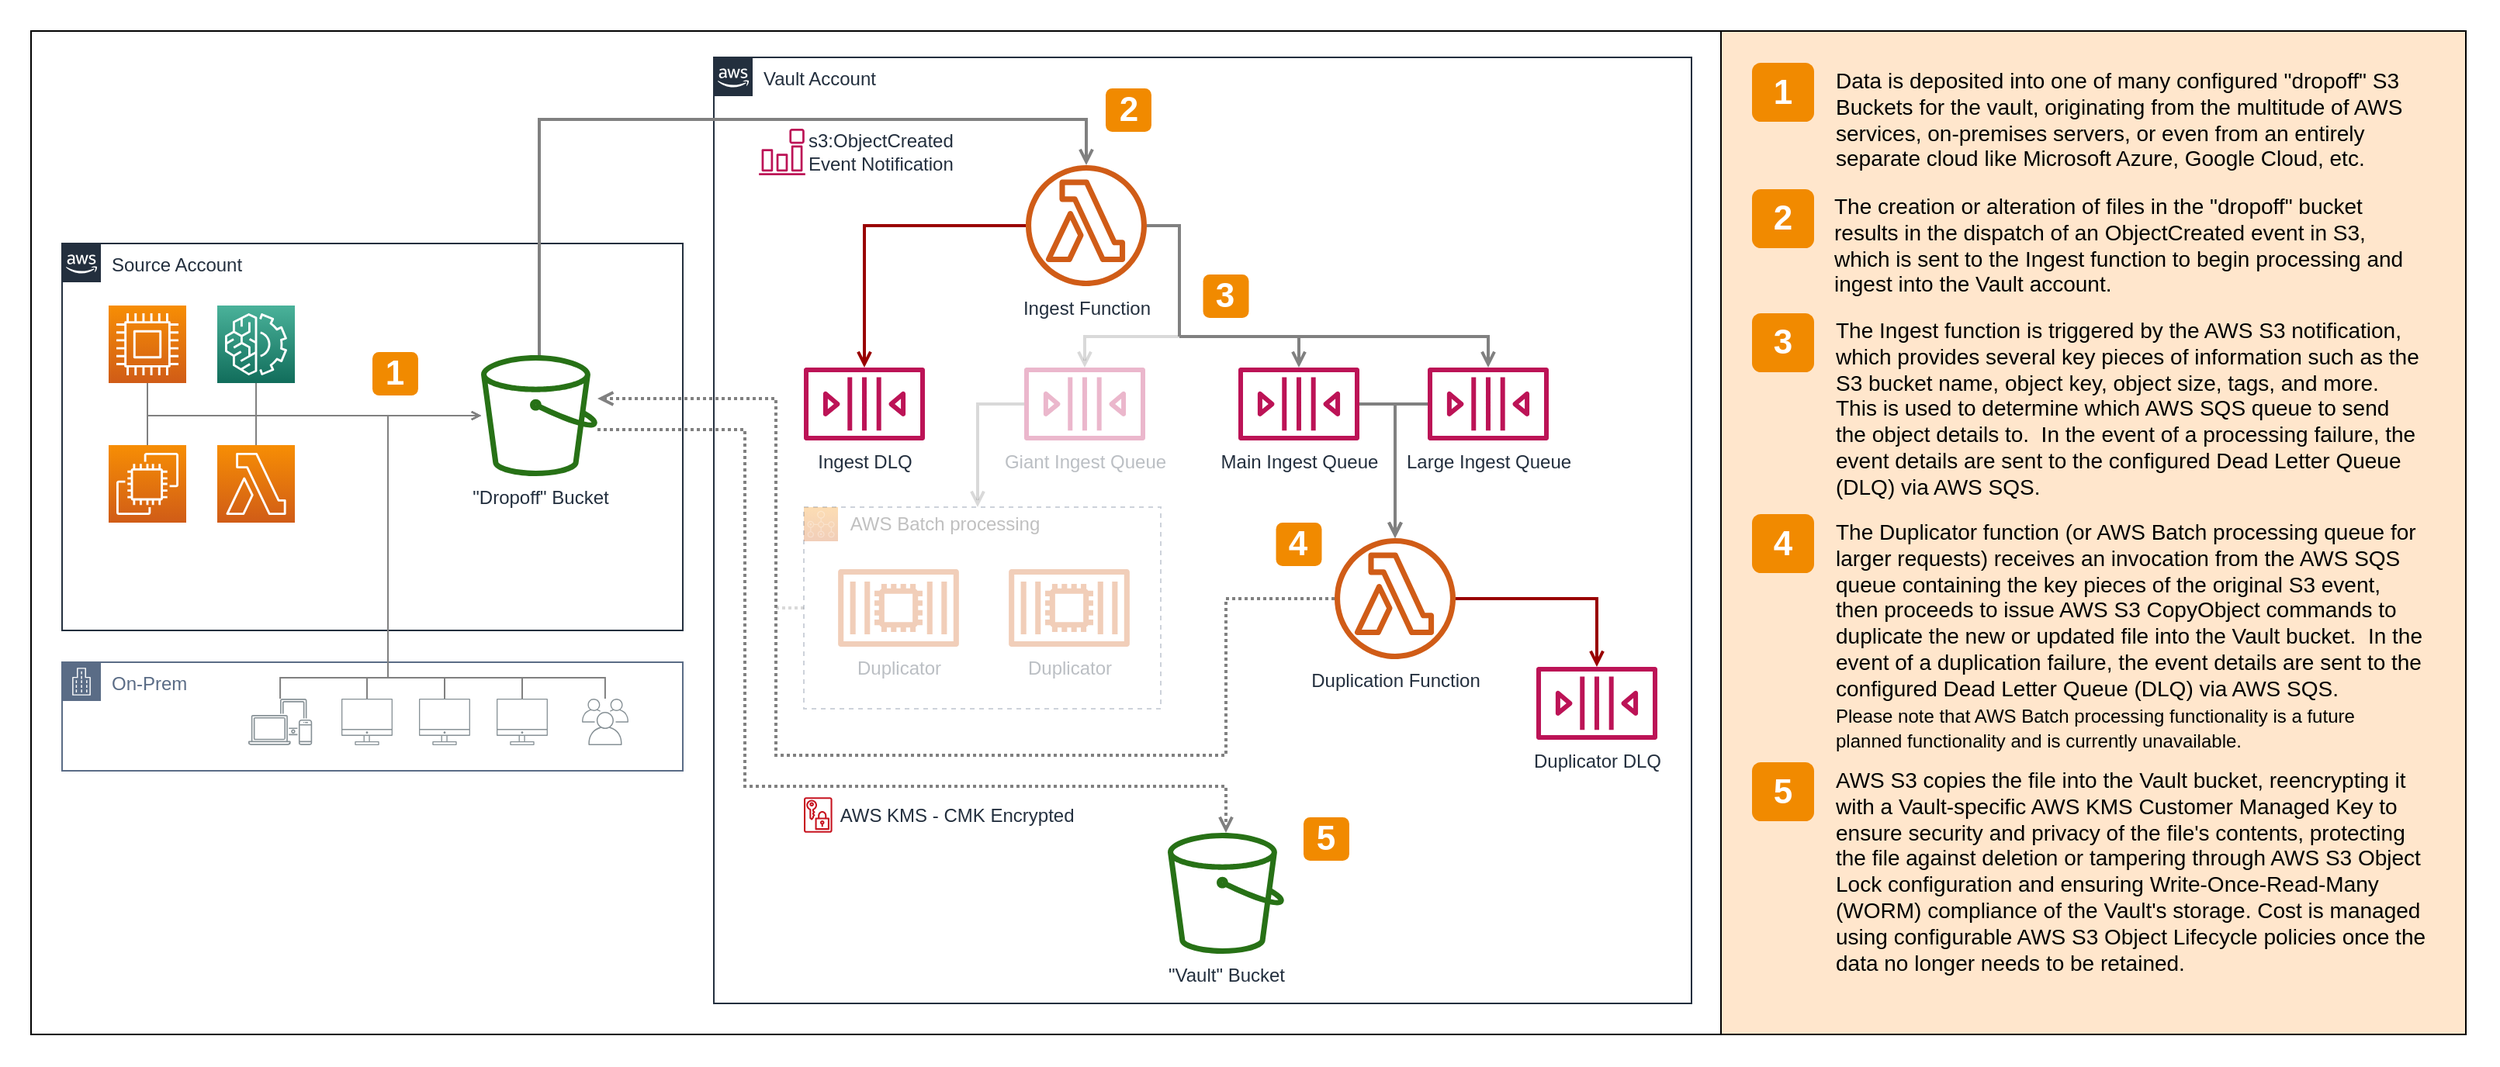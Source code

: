 <mxfile version="14.1.8" type="device"><diagram id="Ht1M8jgEwFfnCIfOTk4-" name="Page-1"><mxGraphModel dx="1086" dy="1793" grid="1" gridSize="10" guides="1" tooltips="1" connect="1" arrows="1" fold="1" page="1" pageScale="1" pageWidth="1169" pageHeight="827" math="0" shadow="0"><root><mxCell id="0"/><mxCell id="1" parent="0"/><mxCell id="1i_jakVO_TL3vnPNfb9R-1" value="" style="rounded=0;whiteSpace=wrap;html=1;strokeColor=none;" vertex="1" parent="1"><mxGeometry y="-827" width="1610" height="687" as="geometry"/></mxCell><mxCell id="EbloTgUu-ELCDYjw-hbL-4" value="" style="rounded=0;whiteSpace=wrap;html=1;" parent="1" vertex="1"><mxGeometry x="20" y="-807" width="1090" height="647" as="geometry"/></mxCell><mxCell id="UEzPUAAOIrF-is8g5C7q-176" value="Vault Account" style="points=[[0,0],[0.25,0],[0.5,0],[0.75,0],[1,0],[1,0.25],[1,0.5],[1,0.75],[1,1],[0.75,1],[0.5,1],[0.25,1],[0,1],[0,0.75],[0,0.5],[0,0.25]];outlineConnect=0;gradientColor=none;html=1;whiteSpace=wrap;fontSize=12;fontStyle=0;shape=mxgraph.aws4.group;grIcon=mxgraph.aws4.group_aws_cloud_alt;strokeColor=#232F3E;fillColor=none;verticalAlign=top;align=left;spacingLeft=30;fontColor=#232F3E;dashed=0;labelBackgroundColor=#ffffff;" parent="1" vertex="1"><mxGeometry x="460" y="-790" width="630" height="610" as="geometry"/></mxCell><mxCell id="UEzPUAAOIrF-is8g5C7q-175" value="Source Account" style="points=[[0,0],[0.25,0],[0.5,0],[0.75,0],[1,0],[1,0.25],[1,0.5],[1,0.75],[1,1],[0.75,1],[0.5,1],[0.25,1],[0,1],[0,0.75],[0,0.5],[0,0.25]];outlineConnect=0;gradientColor=none;html=1;whiteSpace=wrap;fontSize=12;fontStyle=0;shape=mxgraph.aws4.group;grIcon=mxgraph.aws4.group_aws_cloud_alt;strokeColor=#232F3E;fillColor=none;verticalAlign=top;align=left;spacingLeft=30;fontColor=#232F3E;dashed=0;labelBackgroundColor=#ffffff;" parent="1" vertex="1"><mxGeometry x="40" y="-670" width="400" height="249.5" as="geometry"/></mxCell><mxCell id="UEzPUAAOIrF-is8g5C7q-202" style="edgeStyle=orthogonalEdgeStyle;rounded=0;orthogonalLoop=1;jettySize=auto;html=1;startArrow=none;startFill=0;endArrow=open;endFill=0;strokeColor=#808080;strokeWidth=2;" parent="1" source="rrF-5P8WD4JK2VBaWhnb-10" target="rrF-5P8WD4JK2VBaWhnb-1" edge="1"><mxGeometry relative="1" as="geometry"><Array as="points"><mxPoint x="348" y="-750"/><mxPoint x="700" y="-750"/></Array><mxPoint x="255.35" y="-706.648" as="sourcePoint"/><mxPoint x="541" y="-701.5" as="targetPoint"/></mxGeometry></mxCell><mxCell id="ES4Ljpm7e_4f4GNC_eYu-3" value="" style="outlineConnect=0;fontColor=#232F3E;gradientColor=#F78E04;gradientDirection=north;fillColor=#D05C17;strokeColor=#ffffff;dashed=0;verticalLabelPosition=bottom;verticalAlign=top;align=center;html=1;fontSize=12;fontStyle=0;aspect=fixed;shape=mxgraph.aws4.resourceIcon;resIcon=mxgraph.aws4.compute;" parent="1" vertex="1"><mxGeometry x="70" y="-630" width="50" height="50" as="geometry"/></mxCell><mxCell id="ES4Ljpm7e_4f4GNC_eYu-4" style="edgeStyle=orthogonalEdgeStyle;rounded=0;orthogonalLoop=1;jettySize=auto;html=1;startArrow=none;startFill=0;endArrow=open;endFill=0;strokeColor=#808080;strokeWidth=1;jumpSize=1;endSize=4;startSize=4;" parent="1" source="ES4Ljpm7e_4f4GNC_eYu-3" target="rrF-5P8WD4JK2VBaWhnb-10" edge="1"><mxGeometry relative="1" as="geometry"><mxPoint x="130" y="-672.5" as="sourcePoint"/><mxPoint x="191" y="-701.5" as="targetPoint"/><Array as="points"><mxPoint x="95" y="-559"/></Array></mxGeometry></mxCell><mxCell id="ES4Ljpm7e_4f4GNC_eYu-6" value="s3:ObjectCreated&lt;br&gt;Event Notification" style="outlineConnect=0;fontColor=#232F3E;fillColor=#BC1356;dashed=0;verticalLabelPosition=middle;verticalAlign=middle;align=left;html=1;fontSize=12;fontStyle=0;aspect=fixed;pointerEvents=1;shape=mxgraph.aws4.event_event_based;labelBorderColor=none;strokeColor=none;labelPosition=right;" parent="1" vertex="1"><mxGeometry x="489" y="-744" width="30" height="30" as="geometry"/></mxCell><mxCell id="ES4Ljpm7e_4f4GNC_eYu-21" style="edgeStyle=orthogonalEdgeStyle;rounded=0;orthogonalLoop=1;jettySize=auto;html=1;startArrow=none;startFill=0;endArrow=open;endFill=0;strokeColor=#808080;strokeWidth=2;opacity=30;" parent="1" source="rrF-5P8WD4JK2VBaWhnb-5" target="rrF-5P8WD4JK2VBaWhnb-16" edge="1"><mxGeometry relative="1" as="geometry"><mxPoint x="810" y="-700" as="sourcePoint"/><mxPoint x="880.0" y="-540" as="targetPoint"/><Array as="points"><mxPoint x="630" y="-566"/></Array></mxGeometry></mxCell><mxCell id="ES4Ljpm7e_4f4GNC_eYu-24" style="edgeStyle=orthogonalEdgeStyle;rounded=0;orthogonalLoop=1;jettySize=auto;html=1;startArrow=none;startFill=0;endArrow=open;endFill=0;strokeColor=#808080;strokeWidth=2;dashed=1;dashPattern=1 1;" parent="1" source="rrF-5P8WD4JK2VBaWhnb-10" target="rrF-5P8WD4JK2VBaWhnb-14" edge="1"><mxGeometry relative="1" as="geometry"><Array as="points"><mxPoint x="480" y="-550"/><mxPoint x="480" y="-320"/><mxPoint x="790" y="-320"/></Array><mxPoint x="191" y="-689.411" as="sourcePoint"/><mxPoint x="752.5" y="-280" as="targetPoint"/></mxGeometry></mxCell><mxCell id="rrF-5P8WD4JK2VBaWhnb-1" value="Ingest Function" style="outlineConnect=0;fontColor=#232F3E;gradientColor=none;fillColor=#D05C17;strokeColor=none;dashed=0;verticalLabelPosition=bottom;verticalAlign=top;align=center;html=1;fontSize=12;fontStyle=0;aspect=fixed;pointerEvents=1;shape=mxgraph.aws4.lambda_function;" parent="1" vertex="1"><mxGeometry x="661" y="-720.5" width="78" height="78" as="geometry"/></mxCell><mxCell id="rrF-5P8WD4JK2VBaWhnb-2" value="Duplication Function" style="outlineConnect=0;fontColor=#232F3E;gradientColor=none;fillColor=#D05C17;strokeColor=none;dashed=0;verticalLabelPosition=bottom;verticalAlign=top;align=center;html=1;fontSize=12;fontStyle=0;aspect=fixed;pointerEvents=1;shape=mxgraph.aws4.lambda_function;" parent="1" vertex="1"><mxGeometry x="860" y="-480" width="78" height="78" as="geometry"/></mxCell><mxCell id="rrF-5P8WD4JK2VBaWhnb-3" value="Large Ingest Queue" style="outlineConnect=0;fontColor=#232F3E;gradientColor=none;fillColor=#BC1356;strokeColor=none;dashed=0;verticalLabelPosition=bottom;verticalAlign=top;align=center;html=1;fontSize=12;fontStyle=0;aspect=fixed;pointerEvents=1;shape=mxgraph.aws4.queue;" parent="1" vertex="1"><mxGeometry x="920" y="-590" width="78" height="47" as="geometry"/></mxCell><mxCell id="rrF-5P8WD4JK2VBaWhnb-4" value="Main Ingest Queue" style="outlineConnect=0;fontColor=#232F3E;gradientColor=none;fillColor=#BC1356;strokeColor=none;dashed=0;verticalLabelPosition=bottom;verticalAlign=top;align=center;html=1;fontSize=12;fontStyle=0;aspect=fixed;pointerEvents=1;shape=mxgraph.aws4.queue;" parent="1" vertex="1"><mxGeometry x="798" y="-590" width="78" height="47" as="geometry"/></mxCell><mxCell id="rrF-5P8WD4JK2VBaWhnb-5" value="Giant Ingest Queue" style="outlineConnect=0;fontColor=#232F3E;gradientColor=none;fillColor=#BC1356;strokeColor=none;dashed=0;verticalLabelPosition=bottom;verticalAlign=top;align=center;html=1;fontSize=12;fontStyle=0;aspect=fixed;pointerEvents=1;shape=mxgraph.aws4.queue;opacity=30;textOpacity=30;" parent="1" vertex="1"><mxGeometry x="660" y="-590" width="78" height="47" as="geometry"/></mxCell><mxCell id="rrF-5P8WD4JK2VBaWhnb-6" value="Ingest DLQ" style="outlineConnect=0;fontColor=#232F3E;gradientColor=none;fillColor=#BC1356;strokeColor=none;dashed=0;verticalLabelPosition=bottom;verticalAlign=top;align=center;html=1;fontSize=12;fontStyle=0;aspect=fixed;pointerEvents=1;shape=mxgraph.aws4.queue;" parent="1" vertex="1"><mxGeometry x="518" y="-590" width="78" height="47" as="geometry"/></mxCell><mxCell id="rrF-5P8WD4JK2VBaWhnb-7" value="Duplicator DLQ" style="outlineConnect=0;fontColor=#232F3E;gradientColor=none;fillColor=#BC1356;strokeColor=none;dashed=0;verticalLabelPosition=bottom;verticalAlign=top;align=center;html=1;fontSize=12;fontStyle=0;aspect=fixed;pointerEvents=1;shape=mxgraph.aws4.queue;" parent="1" vertex="1"><mxGeometry x="990" y="-397" width="78" height="47" as="geometry"/></mxCell><mxCell id="rrF-5P8WD4JK2VBaWhnb-9" value="&amp;nbsp;AWS KMS - CMK Encrypted" style="outlineConnect=0;fontColor=#232F3E;gradientColor=none;fillColor=#C7131F;strokeColor=none;dashed=0;verticalLabelPosition=middle;verticalAlign=middle;align=left;html=1;fontSize=12;fontStyle=0;aspect=fixed;pointerEvents=1;shape=mxgraph.aws4.data_encryption_key;labelPosition=right;" parent="1" vertex="1"><mxGeometry x="518" y="-313" width="18.29" height="23" as="geometry"/></mxCell><mxCell id="rrF-5P8WD4JK2VBaWhnb-10" value="&quot;Dropoff&quot; Bucket" style="outlineConnect=0;fontColor=#232F3E;gradientColor=none;fillColor=#277116;strokeColor=none;dashed=0;verticalLabelPosition=bottom;verticalAlign=top;align=center;html=1;fontSize=12;fontStyle=0;aspect=fixed;pointerEvents=1;shape=mxgraph.aws4.bucket;" parent="1" vertex="1"><mxGeometry x="310" y="-598" width="75" height="78" as="geometry"/></mxCell><mxCell id="rrF-5P8WD4JK2VBaWhnb-14" value="&quot;Vault&quot; Bucket" style="outlineConnect=0;fontColor=#232F3E;gradientColor=none;fillColor=#277116;strokeColor=none;dashed=0;verticalLabelPosition=bottom;verticalAlign=top;align=center;html=1;fontSize=12;fontStyle=0;aspect=fixed;pointerEvents=1;shape=mxgraph.aws4.bucket;" parent="1" vertex="1"><mxGeometry x="752.5" y="-290" width="75" height="78" as="geometry"/></mxCell><mxCell id="rrF-5P8WD4JK2VBaWhnb-22" value="" style="group" parent="1" vertex="1" connectable="0"><mxGeometry x="518" y="-500" width="230" height="130" as="geometry"/></mxCell><mxCell id="rrF-5P8WD4JK2VBaWhnb-16" value="" style="fillColor=none;strokeColor=#5A6C86;dashed=1;verticalAlign=top;fontStyle=0;fontColor=#5A6C86;opacity=30;" parent="rrF-5P8WD4JK2VBaWhnb-22" vertex="1"><mxGeometry width="230" height="130" as="geometry"/></mxCell><mxCell id="rrF-5P8WD4JK2VBaWhnb-11" value="" style="outlineConnect=0;fontColor=#232F3E;gradientColor=#F78E04;gradientDirection=north;fillColor=#D05C17;strokeColor=#ffffff;dashed=0;verticalLabelPosition=bottom;verticalAlign=top;align=center;html=1;fontSize=12;fontStyle=0;aspect=fixed;shape=mxgraph.aws4.resourceIcon;resIcon=mxgraph.aws4.batch;opacity=30;" parent="rrF-5P8WD4JK2VBaWhnb-22" vertex="1"><mxGeometry width="22" height="22" as="geometry"/></mxCell><mxCell id="rrF-5P8WD4JK2VBaWhnb-20" value="AWS Batch processing" style="text;html=1;strokeColor=none;fillColor=none;align=center;verticalAlign=middle;whiteSpace=wrap;rounded=0;fontColor=#333333;opacity=30;textOpacity=30;" parent="rrF-5P8WD4JK2VBaWhnb-22" vertex="1"><mxGeometry x="22" y="1" width="138" height="20" as="geometry"/></mxCell><mxCell id="rrF-5P8WD4JK2VBaWhnb-13" value="Duplicator" style="outlineConnect=0;fontColor=#232F3E;gradientColor=none;fillColor=#D05C17;strokeColor=none;dashed=0;verticalLabelPosition=bottom;verticalAlign=top;align=center;html=1;fontSize=12;fontStyle=0;aspect=fixed;pointerEvents=1;shape=mxgraph.aws4.container_2;opacity=30;textOpacity=30;" parent="rrF-5P8WD4JK2VBaWhnb-22" vertex="1"><mxGeometry x="22" y="40" width="78" height="50" as="geometry"/></mxCell><mxCell id="rrF-5P8WD4JK2VBaWhnb-12" value="Duplicator" style="outlineConnect=0;fontColor=#232F3E;gradientColor=none;fillColor=#D05C17;strokeColor=none;dashed=0;verticalLabelPosition=bottom;verticalAlign=top;align=center;html=1;fontSize=12;fontStyle=0;aspect=fixed;pointerEvents=1;shape=mxgraph.aws4.container_2;opacity=30;textOpacity=30;" parent="rrF-5P8WD4JK2VBaWhnb-22" vertex="1"><mxGeometry x="132" y="40" width="78" height="50" as="geometry"/></mxCell><mxCell id="rrF-5P8WD4JK2VBaWhnb-24" style="edgeStyle=orthogonalEdgeStyle;rounded=0;orthogonalLoop=1;jettySize=auto;html=1;startArrow=none;startFill=0;endArrow=none;endFill=0;strokeColor=#808080;strokeWidth=2;" parent="1" source="rrF-5P8WD4JK2VBaWhnb-1" edge="1"><mxGeometry relative="1" as="geometry"><Array as="points"><mxPoint x="760" y="-681"/></Array><mxPoint x="245.35" y="-656.648" as="sourcePoint"/><mxPoint x="760" y="-610" as="targetPoint"/></mxGeometry></mxCell><mxCell id="rrF-5P8WD4JK2VBaWhnb-25" style="edgeStyle=orthogonalEdgeStyle;rounded=0;orthogonalLoop=1;jettySize=auto;html=1;startArrow=none;startFill=0;endArrow=open;endFill=0;strokeColor=#808080;strokeWidth=2;" parent="1" target="rrF-5P8WD4JK2VBaWhnb-4" edge="1"><mxGeometry relative="1" as="geometry"><Array as="points"><mxPoint x="837" y="-610"/></Array><mxPoint x="760" y="-610" as="sourcePoint"/><mxPoint x="770" y="-600" as="targetPoint"/></mxGeometry></mxCell><mxCell id="rrF-5P8WD4JK2VBaWhnb-26" style="edgeStyle=orthogonalEdgeStyle;rounded=0;orthogonalLoop=1;jettySize=auto;html=1;startArrow=none;startFill=0;endArrow=open;endFill=0;strokeColor=#808080;strokeWidth=2;" parent="1" target="rrF-5P8WD4JK2VBaWhnb-3" edge="1"><mxGeometry relative="1" as="geometry"><Array as="points"><mxPoint x="959" y="-610"/></Array><mxPoint x="760" y="-610" as="sourcePoint"/><mxPoint x="827" y="-579.982" as="targetPoint"/></mxGeometry></mxCell><mxCell id="rrF-5P8WD4JK2VBaWhnb-28" style="edgeStyle=orthogonalEdgeStyle;rounded=0;orthogonalLoop=1;jettySize=auto;html=1;startArrow=none;startFill=0;endArrow=open;endFill=0;strokeWidth=2;fillColor=#f8cecc;strokeColor=#990000;" parent="1" source="rrF-5P8WD4JK2VBaWhnb-1" target="rrF-5P8WD4JK2VBaWhnb-6" edge="1"><mxGeometry relative="1" as="geometry"><Array as="points"><mxPoint x="557" y="-681"/></Array><mxPoint x="690" y="-630" as="sourcePoint"/><mxPoint x="699" y="-599.982" as="targetPoint"/></mxGeometry></mxCell><mxCell id="rrF-5P8WD4JK2VBaWhnb-29" style="edgeStyle=orthogonalEdgeStyle;rounded=0;orthogonalLoop=1;jettySize=auto;html=1;startArrow=none;startFill=0;endArrow=open;endFill=0;strokeColor=#808080;strokeWidth=2;" parent="1" source="rrF-5P8WD4JK2VBaWhnb-3" target="rrF-5P8WD4JK2VBaWhnb-2" edge="1"><mxGeometry relative="1" as="geometry"><Array as="points"><mxPoint x="899" y="-567"/></Array><mxPoint x="770" y="-600" as="sourcePoint"/><mxPoint x="949.0" y="-579.982" as="targetPoint"/></mxGeometry></mxCell><mxCell id="rrF-5P8WD4JK2VBaWhnb-30" style="edgeStyle=orthogonalEdgeStyle;rounded=0;orthogonalLoop=1;jettySize=auto;html=1;startArrow=none;startFill=0;endArrow=open;endFill=0;strokeColor=#808080;strokeWidth=2;" parent="1" source="rrF-5P8WD4JK2VBaWhnb-4" target="rrF-5P8WD4JK2VBaWhnb-2" edge="1"><mxGeometry relative="1" as="geometry"><Array as="points"><mxPoint x="899" y="-567"/></Array><mxPoint x="988.0" y="-556.476" as="sourcePoint"/><mxPoint x="928.0" y="-431" as="targetPoint"/></mxGeometry></mxCell><mxCell id="rrF-5P8WD4JK2VBaWhnb-27" style="edgeStyle=orthogonalEdgeStyle;rounded=0;orthogonalLoop=1;jettySize=auto;html=1;startArrow=none;startFill=0;endArrow=open;endFill=0;strokeColor=#808080;strokeWidth=2;opacity=30;" parent="1" target="rrF-5P8WD4JK2VBaWhnb-5" edge="1"><mxGeometry relative="1" as="geometry"><Array as="points"><mxPoint x="699" y="-610"/></Array><mxPoint x="760" y="-610" as="sourcePoint"/><mxPoint x="949" y="-599.982" as="targetPoint"/></mxGeometry></mxCell><mxCell id="rrF-5P8WD4JK2VBaWhnb-32" style="edgeStyle=orthogonalEdgeStyle;rounded=0;orthogonalLoop=1;jettySize=auto;html=1;startArrow=none;startFill=0;endArrow=open;endFill=0;strokeWidth=2;fillColor=#f8cecc;strokeColor=#990000;" parent="1" source="rrF-5P8WD4JK2VBaWhnb-2" target="rrF-5P8WD4JK2VBaWhnb-7" edge="1"><mxGeometry relative="1" as="geometry"><Array as="points"><mxPoint x="1029" y="-441"/></Array><mxPoint x="1008.0" y="-556.476" as="sourcePoint"/><mxPoint x="948.0" y="-431" as="targetPoint"/></mxGeometry></mxCell><mxCell id="rrF-5P8WD4JK2VBaWhnb-33" style="edgeStyle=orthogonalEdgeStyle;rounded=0;orthogonalLoop=1;jettySize=auto;html=1;startArrow=none;startFill=0;endArrow=open;endFill=0;strokeColor=#808080;strokeWidth=2;dashed=1;dashPattern=1 1;" parent="1" source="rrF-5P8WD4JK2VBaWhnb-2" edge="1"><mxGeometry relative="1" as="geometry"><Array as="points"><mxPoint x="790" y="-441"/><mxPoint x="790" y="-340"/><mxPoint x="500" y="-340"/><mxPoint x="500" y="-570"/></Array><mxPoint x="201" y="-650" as="sourcePoint"/><mxPoint x="385" y="-570" as="targetPoint"/></mxGeometry></mxCell><mxCell id="rrF-5P8WD4JK2VBaWhnb-34" style="edgeStyle=orthogonalEdgeStyle;rounded=0;orthogonalLoop=1;jettySize=auto;html=1;startArrow=none;startFill=0;endArrow=none;endFill=0;strokeColor=#808080;strokeWidth=2;dashed=1;dashPattern=1 1;opacity=30;exitX=0;exitY=0.5;exitDx=0;exitDy=0;" parent="1" source="rrF-5P8WD4JK2VBaWhnb-16" edge="1"><mxGeometry relative="1" as="geometry"><Array as="points"><mxPoint x="500" y="-435"/></Array><mxPoint x="870" y="-451" as="sourcePoint"/><mxPoint x="500" y="-435" as="targetPoint"/></mxGeometry></mxCell><mxCell id="rrF-5P8WD4JK2VBaWhnb-35" value="On-Prem" style="points=[[0,0],[0.25,0],[0.5,0],[0.75,0],[1,0],[1,0.25],[1,0.5],[1,0.75],[1,1],[0.75,1],[0.5,1],[0.25,1],[0,1],[0,0.75],[0,0.5],[0,0.25]];outlineConnect=0;gradientColor=none;html=1;whiteSpace=wrap;fontSize=12;fontStyle=0;shape=mxgraph.aws4.group;grIcon=mxgraph.aws4.group_corporate_data_center;strokeColor=#5A6C86;fillColor=none;verticalAlign=top;align=left;spacingLeft=30;fontColor=#5A6C86;dashed=0;" parent="1" vertex="1"><mxGeometry x="40" y="-400" width="400" height="70" as="geometry"/></mxCell><mxCell id="rrF-5P8WD4JK2VBaWhnb-37" value="" style="outlineConnect=0;gradientColor=none;fontColor=#545B64;strokeColor=none;fillColor=#879196;dashed=0;verticalLabelPosition=bottom;verticalAlign=top;align=center;html=1;fontSize=12;fontStyle=0;aspect=fixed;shape=mxgraph.aws4.illustration_desktop;pointerEvents=1;" parent="1" vertex="1"><mxGeometry x="270" y="-376.5" width="32.97" height="30" as="geometry"/></mxCell><mxCell id="rrF-5P8WD4JK2VBaWhnb-38" value="" style="outlineConnect=0;gradientColor=none;fontColor=#545B64;strokeColor=none;fillColor=#879196;dashed=0;verticalLabelPosition=bottom;verticalAlign=top;align=center;html=1;fontSize=12;fontStyle=0;aspect=fixed;shape=mxgraph.aws4.illustration_desktop;pointerEvents=1;" parent="1" vertex="1"><mxGeometry x="320" y="-376.5" width="32.97" height="30" as="geometry"/></mxCell><mxCell id="rrF-5P8WD4JK2VBaWhnb-39" value="" style="outlineConnect=0;gradientColor=none;fontColor=#545B64;strokeColor=none;fillColor=#879196;dashed=0;verticalLabelPosition=bottom;verticalAlign=top;align=center;html=1;fontSize=12;fontStyle=0;aspect=fixed;shape=mxgraph.aws4.illustration_users;pointerEvents=1;" parent="1" vertex="1"><mxGeometry x="375" y="-376.5" width="30" height="30" as="geometry"/></mxCell><mxCell id="rrF-5P8WD4JK2VBaWhnb-40" value="" style="outlineConnect=0;fontColor=#232F3E;gradientColor=#F78E04;gradientDirection=north;fillColor=#D05C17;strokeColor=#ffffff;dashed=0;verticalLabelPosition=bottom;verticalAlign=top;align=center;html=1;fontSize=12;fontStyle=0;aspect=fixed;shape=mxgraph.aws4.resourceIcon;resIcon=mxgraph.aws4.ec2;" parent="1" vertex="1"><mxGeometry x="70" y="-540" width="50" height="50" as="geometry"/></mxCell><mxCell id="rrF-5P8WD4JK2VBaWhnb-41" value="" style="outlineConnect=0;fontColor=#232F3E;gradientColor=#F78E04;gradientDirection=north;fillColor=#D05C17;strokeColor=#ffffff;dashed=0;verticalLabelPosition=bottom;verticalAlign=top;align=center;html=1;fontSize=12;fontStyle=0;aspect=fixed;shape=mxgraph.aws4.resourceIcon;resIcon=mxgraph.aws4.lambda;" parent="1" vertex="1"><mxGeometry x="140" y="-540" width="50" height="50" as="geometry"/></mxCell><mxCell id="rrF-5P8WD4JK2VBaWhnb-42" value="" style="outlineConnect=0;fontColor=#232F3E;gradientColor=#4AB29A;gradientDirection=north;fillColor=#116D5B;strokeColor=#ffffff;dashed=0;verticalLabelPosition=bottom;verticalAlign=top;align=center;html=1;fontSize=12;fontStyle=0;aspect=fixed;shape=mxgraph.aws4.resourceIcon;resIcon=mxgraph.aws4.machine_learning;" parent="1" vertex="1"><mxGeometry x="140" y="-630" width="50" height="50" as="geometry"/></mxCell><mxCell id="rrF-5P8WD4JK2VBaWhnb-43" style="edgeStyle=orthogonalEdgeStyle;rounded=0;orthogonalLoop=1;jettySize=auto;html=1;startArrow=none;startFill=0;endArrow=open;endFill=0;strokeColor=#808080;strokeWidth=1;jumpSize=1;endSize=4;startSize=4;" parent="1" source="rrF-5P8WD4JK2VBaWhnb-40" target="rrF-5P8WD4JK2VBaWhnb-10" edge="1"><mxGeometry relative="1" as="geometry"><mxPoint x="105" y="-570" as="sourcePoint"/><mxPoint x="320" y="-550" as="targetPoint"/><Array as="points"><mxPoint x="95" y="-559"/></Array></mxGeometry></mxCell><mxCell id="rrF-5P8WD4JK2VBaWhnb-44" style="edgeStyle=orthogonalEdgeStyle;rounded=0;orthogonalLoop=1;jettySize=auto;html=1;startArrow=none;startFill=0;endArrow=open;endFill=0;strokeColor=#808080;strokeWidth=1;jumpSize=1;endSize=4;startSize=4;" parent="1" source="rrF-5P8WD4JK2VBaWhnb-41" target="rrF-5P8WD4JK2VBaWhnb-10" edge="1"><mxGeometry relative="1" as="geometry"><mxPoint x="105" y="-530" as="sourcePoint"/><mxPoint x="320" y="-549" as="targetPoint"/><Array as="points"><mxPoint x="165" y="-559"/></Array></mxGeometry></mxCell><mxCell id="rrF-5P8WD4JK2VBaWhnb-45" style="edgeStyle=orthogonalEdgeStyle;rounded=0;orthogonalLoop=1;jettySize=auto;html=1;startArrow=none;startFill=0;endArrow=open;endFill=0;strokeColor=#808080;strokeWidth=1;jumpSize=1;endSize=4;startSize=4;" parent="1" source="rrF-5P8WD4JK2VBaWhnb-42" target="rrF-5P8WD4JK2VBaWhnb-10" edge="1"><mxGeometry relative="1" as="geometry"><mxPoint x="105" y="-570" as="sourcePoint"/><mxPoint x="320" y="-549" as="targetPoint"/><Array as="points"><mxPoint x="165" y="-559"/></Array></mxGeometry></mxCell><mxCell id="rrF-5P8WD4JK2VBaWhnb-47" value="" style="outlineConnect=0;gradientColor=none;fontColor=#545B64;strokeColor=none;fillColor=#879196;dashed=0;verticalLabelPosition=bottom;verticalAlign=top;align=center;html=1;fontSize=12;fontStyle=0;aspect=fixed;shape=mxgraph.aws4.illustration_desktop;pointerEvents=1;" parent="1" vertex="1"><mxGeometry x="220" y="-376.5" width="32.97" height="30" as="geometry"/></mxCell><mxCell id="rrF-5P8WD4JK2VBaWhnb-48" value="" style="outlineConnect=0;gradientColor=none;fontColor=#545B64;strokeColor=none;fillColor=#879196;dashed=0;verticalLabelPosition=bottom;verticalAlign=top;align=center;html=1;fontSize=12;fontStyle=0;aspect=fixed;shape=mxgraph.aws4.illustration_devices;pointerEvents=1" parent="1" vertex="1"><mxGeometry x="160" y="-376.5" width="41.1" height="30" as="geometry"/></mxCell><mxCell id="rrF-5P8WD4JK2VBaWhnb-49" style="edgeStyle=orthogonalEdgeStyle;rounded=0;orthogonalLoop=1;jettySize=auto;html=1;startArrow=none;startFill=0;endArrow=none;endFill=0;strokeColor=#808080;strokeWidth=1;jumpSize=1;endSize=4;startSize=4;" parent="1" source="rrF-5P8WD4JK2VBaWhnb-48" edge="1"><mxGeometry relative="1" as="geometry"><mxPoint x="180.552" y="-375.449" as="sourcePoint"/><mxPoint x="250" y="-559" as="targetPoint"/><Array as="points"><mxPoint x="181" y="-390"/><mxPoint x="250" y="-390"/></Array></mxGeometry></mxCell><mxCell id="rrF-5P8WD4JK2VBaWhnb-50" style="edgeStyle=orthogonalEdgeStyle;rounded=0;orthogonalLoop=1;jettySize=auto;html=1;startArrow=none;startFill=0;endArrow=none;endFill=0;strokeColor=#808080;strokeWidth=1;jumpSize=1;endSize=4;startSize=4;" parent="1" source="rrF-5P8WD4JK2VBaWhnb-47" edge="1"><mxGeometry relative="1" as="geometry"><mxPoint x="190.56" y="-366.449" as="sourcePoint"/><mxPoint x="250" y="-390" as="targetPoint"/><Array as="points"><mxPoint x="237" y="-390"/></Array></mxGeometry></mxCell><mxCell id="rrF-5P8WD4JK2VBaWhnb-51" style="edgeStyle=orthogonalEdgeStyle;rounded=0;orthogonalLoop=1;jettySize=auto;html=1;startArrow=none;startFill=0;endArrow=none;endFill=0;strokeColor=#808080;strokeWidth=1;jumpSize=1;endSize=4;startSize=4;" parent="1" source="rrF-5P8WD4JK2VBaWhnb-37" edge="1"><mxGeometry relative="1" as="geometry"><mxPoint x="190.56" y="-366.449" as="sourcePoint"/><mxPoint x="250" y="-390" as="targetPoint"/><Array as="points"><mxPoint x="287" y="-390"/></Array></mxGeometry></mxCell><mxCell id="rrF-5P8WD4JK2VBaWhnb-52" style="edgeStyle=orthogonalEdgeStyle;rounded=0;orthogonalLoop=1;jettySize=auto;html=1;startArrow=none;startFill=0;endArrow=none;endFill=0;strokeColor=#808080;strokeWidth=1;jumpSize=1;endSize=4;startSize=4;" parent="1" source="rrF-5P8WD4JK2VBaWhnb-38" edge="1"><mxGeometry relative="1" as="geometry"><mxPoint x="296.52" y="-366.481" as="sourcePoint"/><mxPoint x="250" y="-390" as="targetPoint"/><Array as="points"><mxPoint x="337" y="-390"/></Array></mxGeometry></mxCell><mxCell id="rrF-5P8WD4JK2VBaWhnb-54" style="edgeStyle=orthogonalEdgeStyle;rounded=0;orthogonalLoop=1;jettySize=auto;html=1;startArrow=none;startFill=0;endArrow=none;endFill=0;strokeColor=#808080;strokeWidth=1;jumpSize=1;endSize=4;startSize=4;" parent="1" source="rrF-5P8WD4JK2VBaWhnb-39" edge="1"><mxGeometry relative="1" as="geometry"><mxPoint x="306.52" y="-356.481" as="sourcePoint"/><mxPoint x="250" y="-390" as="targetPoint"/><Array as="points"><mxPoint x="390" y="-390"/></Array></mxGeometry></mxCell><mxCell id="rrF-5P8WD4JK2VBaWhnb-56" value="1" style="rounded=1;whiteSpace=wrap;html=1;fontStyle=1;fontSize=22;glass=0;sketch=0;shadow=0;fillColor=#F18A00;fontColor=#FFFFFF;strokeColor=none;" parent="1" vertex="1"><mxGeometry x="240" y="-600" width="29.47" height="28" as="geometry"/></mxCell><mxCell id="rrF-5P8WD4JK2VBaWhnb-57" value="" style="rounded=0;whiteSpace=wrap;html=1;fillColor=#ffe6cc;fontSize=22;labelBackgroundColor=none;shadow=0;glass=0;" parent="1" vertex="1"><mxGeometry x="1109" y="-807" width="480" height="647" as="geometry"/></mxCell><mxCell id="rrF-5P8WD4JK2VBaWhnb-58" value="1" style="rounded=1;whiteSpace=wrap;html=1;strokeColor=none;fontColor=#FFFFFF;fontStyle=1;fontSize=22;labelBackgroundColor=none;fillColor=#f18a00;" parent="1" vertex="1"><mxGeometry x="1129.0" y="-786.5" width="40" height="38" as="geometry"/></mxCell><mxCell id="rrF-5P8WD4JK2VBaWhnb-59" value="2" style="rounded=1;whiteSpace=wrap;html=1;strokeColor=none;fontColor=#FFFFFF;fontStyle=1;fontSize=22;labelBackgroundColor=none;fillColor=#f18a00;" parent="1" vertex="1"><mxGeometry x="1129.0" y="-705" width="40" height="38" as="geometry"/></mxCell><mxCell id="rrF-5P8WD4JK2VBaWhnb-60" value="3" style="rounded=1;whiteSpace=wrap;html=1;strokeColor=none;fontColor=#FFFFFF;fontStyle=1;fontSize=22;labelBackgroundColor=none;fillColor=#f18a00;" parent="1" vertex="1"><mxGeometry x="1129.0" y="-625" width="40" height="38" as="geometry"/></mxCell><mxCell id="rrF-5P8WD4JK2VBaWhnb-61" value="4" style="rounded=1;whiteSpace=wrap;html=1;strokeColor=none;fontColor=#FFFFFF;fontStyle=1;fontSize=22;labelBackgroundColor=none;fillColor=#f18a00;" parent="1" vertex="1"><mxGeometry x="1129.0" y="-495.5" width="40" height="38" as="geometry"/></mxCell><mxCell id="rrF-5P8WD4JK2VBaWhnb-62" value="5" style="rounded=1;whiteSpace=wrap;html=1;strokeColor=none;fontColor=#FFFFFF;fontStyle=1;fontSize=22;labelBackgroundColor=none;fillColor=#f18a00;" parent="1" vertex="1"><mxGeometry x="1129.0" y="-335.5" width="40" height="38" as="geometry"/></mxCell><mxCell id="rrF-5P8WD4JK2VBaWhnb-66" value="&lt;span&gt;Data is deposited into one of many configured &quot;dropoff&quot; S3 Buckets for the vault, originating from the multitude of AWS services, on-premises servers, or even from an entirely separate cloud like Microsoft Azure, Google Cloud, etc.&lt;br&gt;&lt;/span&gt;" style="text;html=1;align=left;verticalAlign=top;spacingTop=-4;fontSize=14;labelBackgroundColor=none;whiteSpace=wrap;" parent="1" vertex="1"><mxGeometry x="1180.5" y="-786.5" width="389.5" height="76.5" as="geometry"/></mxCell><mxCell id="rrF-5P8WD4JK2VBaWhnb-67" value="The creation or alteration of files in the &quot;dropoff&quot; bucket results in the dispatch of an ObjectCreated event in S3, which is sent to the Ingest function to begin processing and ingest into the Vault account." style="text;html=1;align=left;verticalAlign=top;spacingTop=-4;fontSize=14;labelBackgroundColor=none;whiteSpace=wrap;" parent="1" vertex="1"><mxGeometry x="1179.5" y="-705" width="370.5" height="75" as="geometry"/></mxCell><mxCell id="rrF-5P8WD4JK2VBaWhnb-68" value="The Ingest function is triggered by the AWS S3 notification, which provides several key pieces of information such as the S3 bucket name, object key, object size, tags, and more.&amp;nbsp; This is used to determine which AWS SQS queue to send the object details to.&amp;nbsp;&amp;nbsp;In the event of a processing failure, the event details are sent to the configured Dead Letter Queue (DLQ) via AWS SQS." style="text;html=1;align=left;verticalAlign=top;spacingTop=-4;fontSize=14;labelBackgroundColor=none;whiteSpace=wrap;" parent="1" vertex="1"><mxGeometry x="1180.5" y="-625" width="379.5" height="117" as="geometry"/></mxCell><mxCell id="rrF-5P8WD4JK2VBaWhnb-69" value="The Duplicator function (or AWS Batch processing queue for larger requests) receives an invocation from the AWS SQS queue containing the key pieces of the original S3 event, then proceeds to issue AWS S3 CopyObject commands to duplicate the new or updated file into the Vault bucket.&amp;nbsp; In the event of a duplication failure, the event details are sent to the configured Dead Letter Queue (DLQ) via AWS SQS.&lt;br&gt;&lt;font style=&quot;font-size: 12px&quot;&gt;Please note that AWS Batch processing functionality is a future planned functionality and is currently unavailable.&lt;/font&gt;" style="text;html=1;align=left;verticalAlign=top;spacingTop=-4;fontSize=14;labelBackgroundColor=none;whiteSpace=wrap;" parent="1" vertex="1"><mxGeometry x="1180.5" y="-495.5" width="379.5" height="155.5" as="geometry"/></mxCell><mxCell id="rrF-5P8WD4JK2VBaWhnb-70" value="AWS S3 copies the file into the Vault bucket, reencrypting it with a Vault-specific AWS KMS Customer Managed Key to ensure security and privacy of the file's contents, protecting the file against deletion or tampering through AWS S3 Object Lock configuration and ensuring Write-Once-Read-Many (WORM) compliance of the Vault's storage. Cost is managed using configurable AWS S3 Object Lifecycle policies once the data no longer needs to be retained." style="text;html=1;align=left;verticalAlign=top;spacingTop=-4;fontSize=14;labelBackgroundColor=none;whiteSpace=wrap;" parent="1" vertex="1"><mxGeometry x="1180.5" y="-335.5" width="389.5" height="139" as="geometry"/></mxCell><mxCell id="rrF-5P8WD4JK2VBaWhnb-74" value="2" style="rounded=1;whiteSpace=wrap;html=1;fontStyle=1;fontSize=22;glass=0;sketch=0;shadow=0;fillColor=#F18A00;fontColor=#FFFFFF;strokeColor=none;" parent="1" vertex="1"><mxGeometry x="712.5" y="-770" width="29.47" height="28" as="geometry"/></mxCell><mxCell id="rrF-5P8WD4JK2VBaWhnb-75" value="3" style="rounded=1;whiteSpace=wrap;html=1;fontStyle=1;fontSize=22;glass=0;sketch=0;shadow=0;fillColor=#F18A00;fontColor=#FFFFFF;strokeColor=none;" parent="1" vertex="1"><mxGeometry x="775.27" y="-650" width="29.47" height="28" as="geometry"/></mxCell><mxCell id="rrF-5P8WD4JK2VBaWhnb-76" value="4" style="rounded=1;whiteSpace=wrap;html=1;fontStyle=1;fontSize=22;glass=0;sketch=0;shadow=0;fillColor=#F18A00;fontColor=#FFFFFF;strokeColor=none;" parent="1" vertex="1"><mxGeometry x="822.27" y="-490" width="29.47" height="28" as="geometry"/></mxCell><mxCell id="rrF-5P8WD4JK2VBaWhnb-77" value="5" style="rounded=1;whiteSpace=wrap;html=1;fontStyle=1;fontSize=22;glass=0;sketch=0;shadow=0;fillColor=#F18A00;fontColor=#FFFFFF;strokeColor=none;" parent="1" vertex="1"><mxGeometry x="840" y="-300" width="29.47" height="28" as="geometry"/></mxCell></root></mxGraphModel></diagram></mxfile>